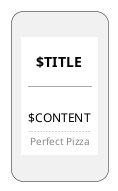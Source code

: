 @startuml
skinparam monochrome true
:
  {{
    salt
      {
        title $TITLE
        --
        .
        $CONTENT
        ..
        footer <&copyright> Perfect Pizza 
      }
  }}
;
@enduml
